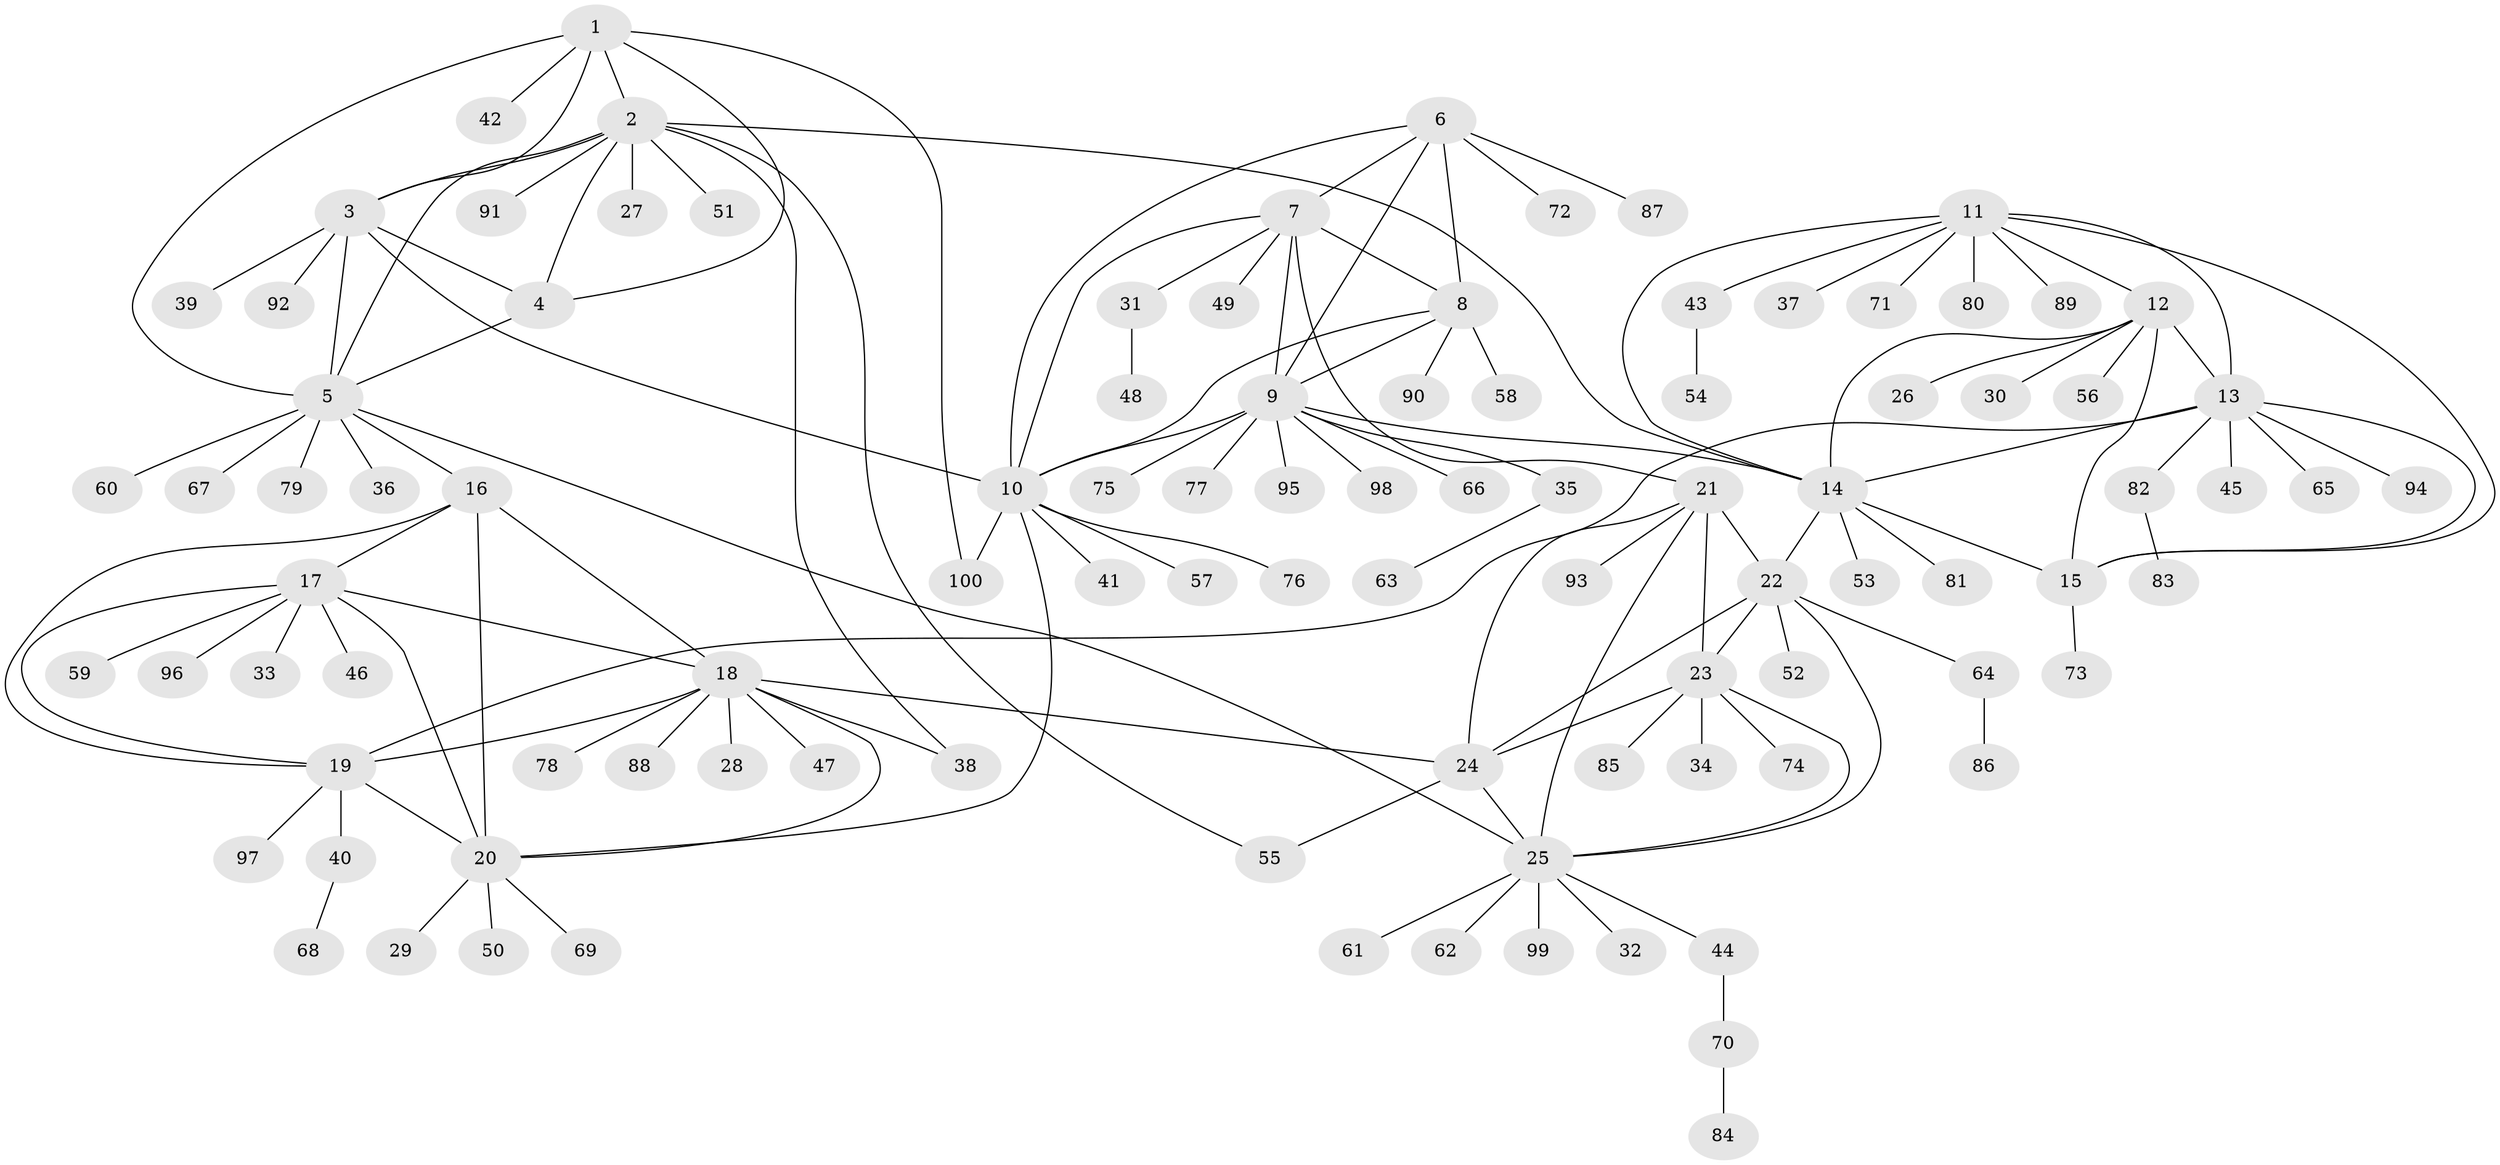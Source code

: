 // Generated by graph-tools (version 1.1) at 2025/15/03/09/25 04:15:43]
// undirected, 100 vertices, 138 edges
graph export_dot {
graph [start="1"]
  node [color=gray90,style=filled];
  1;
  2;
  3;
  4;
  5;
  6;
  7;
  8;
  9;
  10;
  11;
  12;
  13;
  14;
  15;
  16;
  17;
  18;
  19;
  20;
  21;
  22;
  23;
  24;
  25;
  26;
  27;
  28;
  29;
  30;
  31;
  32;
  33;
  34;
  35;
  36;
  37;
  38;
  39;
  40;
  41;
  42;
  43;
  44;
  45;
  46;
  47;
  48;
  49;
  50;
  51;
  52;
  53;
  54;
  55;
  56;
  57;
  58;
  59;
  60;
  61;
  62;
  63;
  64;
  65;
  66;
  67;
  68;
  69;
  70;
  71;
  72;
  73;
  74;
  75;
  76;
  77;
  78;
  79;
  80;
  81;
  82;
  83;
  84;
  85;
  86;
  87;
  88;
  89;
  90;
  91;
  92;
  93;
  94;
  95;
  96;
  97;
  98;
  99;
  100;
  1 -- 2;
  1 -- 3;
  1 -- 4;
  1 -- 5;
  1 -- 42;
  1 -- 100;
  2 -- 3;
  2 -- 4;
  2 -- 5;
  2 -- 14;
  2 -- 27;
  2 -- 38;
  2 -- 51;
  2 -- 55;
  2 -- 91;
  3 -- 4;
  3 -- 5;
  3 -- 10;
  3 -- 39;
  3 -- 92;
  4 -- 5;
  5 -- 16;
  5 -- 25;
  5 -- 36;
  5 -- 60;
  5 -- 67;
  5 -- 79;
  6 -- 7;
  6 -- 8;
  6 -- 9;
  6 -- 10;
  6 -- 72;
  6 -- 87;
  7 -- 8;
  7 -- 9;
  7 -- 10;
  7 -- 21;
  7 -- 31;
  7 -- 49;
  8 -- 9;
  8 -- 10;
  8 -- 58;
  8 -- 90;
  9 -- 10;
  9 -- 14;
  9 -- 35;
  9 -- 66;
  9 -- 75;
  9 -- 77;
  9 -- 95;
  9 -- 98;
  10 -- 20;
  10 -- 41;
  10 -- 57;
  10 -- 76;
  10 -- 100;
  11 -- 12;
  11 -- 13;
  11 -- 14;
  11 -- 15;
  11 -- 37;
  11 -- 43;
  11 -- 71;
  11 -- 80;
  11 -- 89;
  12 -- 13;
  12 -- 14;
  12 -- 15;
  12 -- 26;
  12 -- 30;
  12 -- 56;
  13 -- 14;
  13 -- 15;
  13 -- 19;
  13 -- 45;
  13 -- 65;
  13 -- 82;
  13 -- 94;
  14 -- 15;
  14 -- 22;
  14 -- 53;
  14 -- 81;
  15 -- 73;
  16 -- 17;
  16 -- 18;
  16 -- 19;
  16 -- 20;
  17 -- 18;
  17 -- 19;
  17 -- 20;
  17 -- 33;
  17 -- 46;
  17 -- 59;
  17 -- 96;
  18 -- 19;
  18 -- 20;
  18 -- 24;
  18 -- 28;
  18 -- 38;
  18 -- 47;
  18 -- 78;
  18 -- 88;
  19 -- 20;
  19 -- 40;
  19 -- 97;
  20 -- 29;
  20 -- 50;
  20 -- 69;
  21 -- 22;
  21 -- 23;
  21 -- 24;
  21 -- 25;
  21 -- 93;
  22 -- 23;
  22 -- 24;
  22 -- 25;
  22 -- 52;
  22 -- 64;
  23 -- 24;
  23 -- 25;
  23 -- 34;
  23 -- 74;
  23 -- 85;
  24 -- 25;
  24 -- 55;
  25 -- 32;
  25 -- 44;
  25 -- 61;
  25 -- 62;
  25 -- 99;
  31 -- 48;
  35 -- 63;
  40 -- 68;
  43 -- 54;
  44 -- 70;
  64 -- 86;
  70 -- 84;
  82 -- 83;
}
